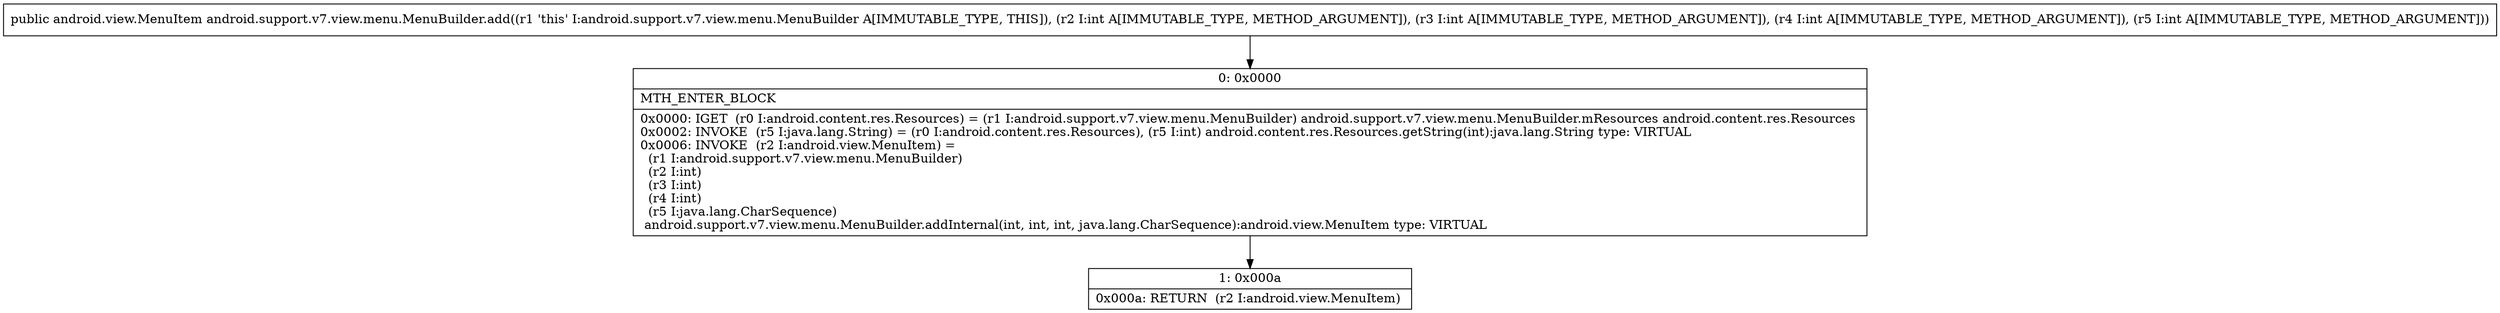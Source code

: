 digraph "CFG forandroid.support.v7.view.menu.MenuBuilder.add(IIII)Landroid\/view\/MenuItem;" {
Node_0 [shape=record,label="{0\:\ 0x0000|MTH_ENTER_BLOCK\l|0x0000: IGET  (r0 I:android.content.res.Resources) = (r1 I:android.support.v7.view.menu.MenuBuilder) android.support.v7.view.menu.MenuBuilder.mResources android.content.res.Resources \l0x0002: INVOKE  (r5 I:java.lang.String) = (r0 I:android.content.res.Resources), (r5 I:int) android.content.res.Resources.getString(int):java.lang.String type: VIRTUAL \l0x0006: INVOKE  (r2 I:android.view.MenuItem) = \l  (r1 I:android.support.v7.view.menu.MenuBuilder)\l  (r2 I:int)\l  (r3 I:int)\l  (r4 I:int)\l  (r5 I:java.lang.CharSequence)\l android.support.v7.view.menu.MenuBuilder.addInternal(int, int, int, java.lang.CharSequence):android.view.MenuItem type: VIRTUAL \l}"];
Node_1 [shape=record,label="{1\:\ 0x000a|0x000a: RETURN  (r2 I:android.view.MenuItem) \l}"];
MethodNode[shape=record,label="{public android.view.MenuItem android.support.v7.view.menu.MenuBuilder.add((r1 'this' I:android.support.v7.view.menu.MenuBuilder A[IMMUTABLE_TYPE, THIS]), (r2 I:int A[IMMUTABLE_TYPE, METHOD_ARGUMENT]), (r3 I:int A[IMMUTABLE_TYPE, METHOD_ARGUMENT]), (r4 I:int A[IMMUTABLE_TYPE, METHOD_ARGUMENT]), (r5 I:int A[IMMUTABLE_TYPE, METHOD_ARGUMENT])) }"];
MethodNode -> Node_0;
Node_0 -> Node_1;
}

